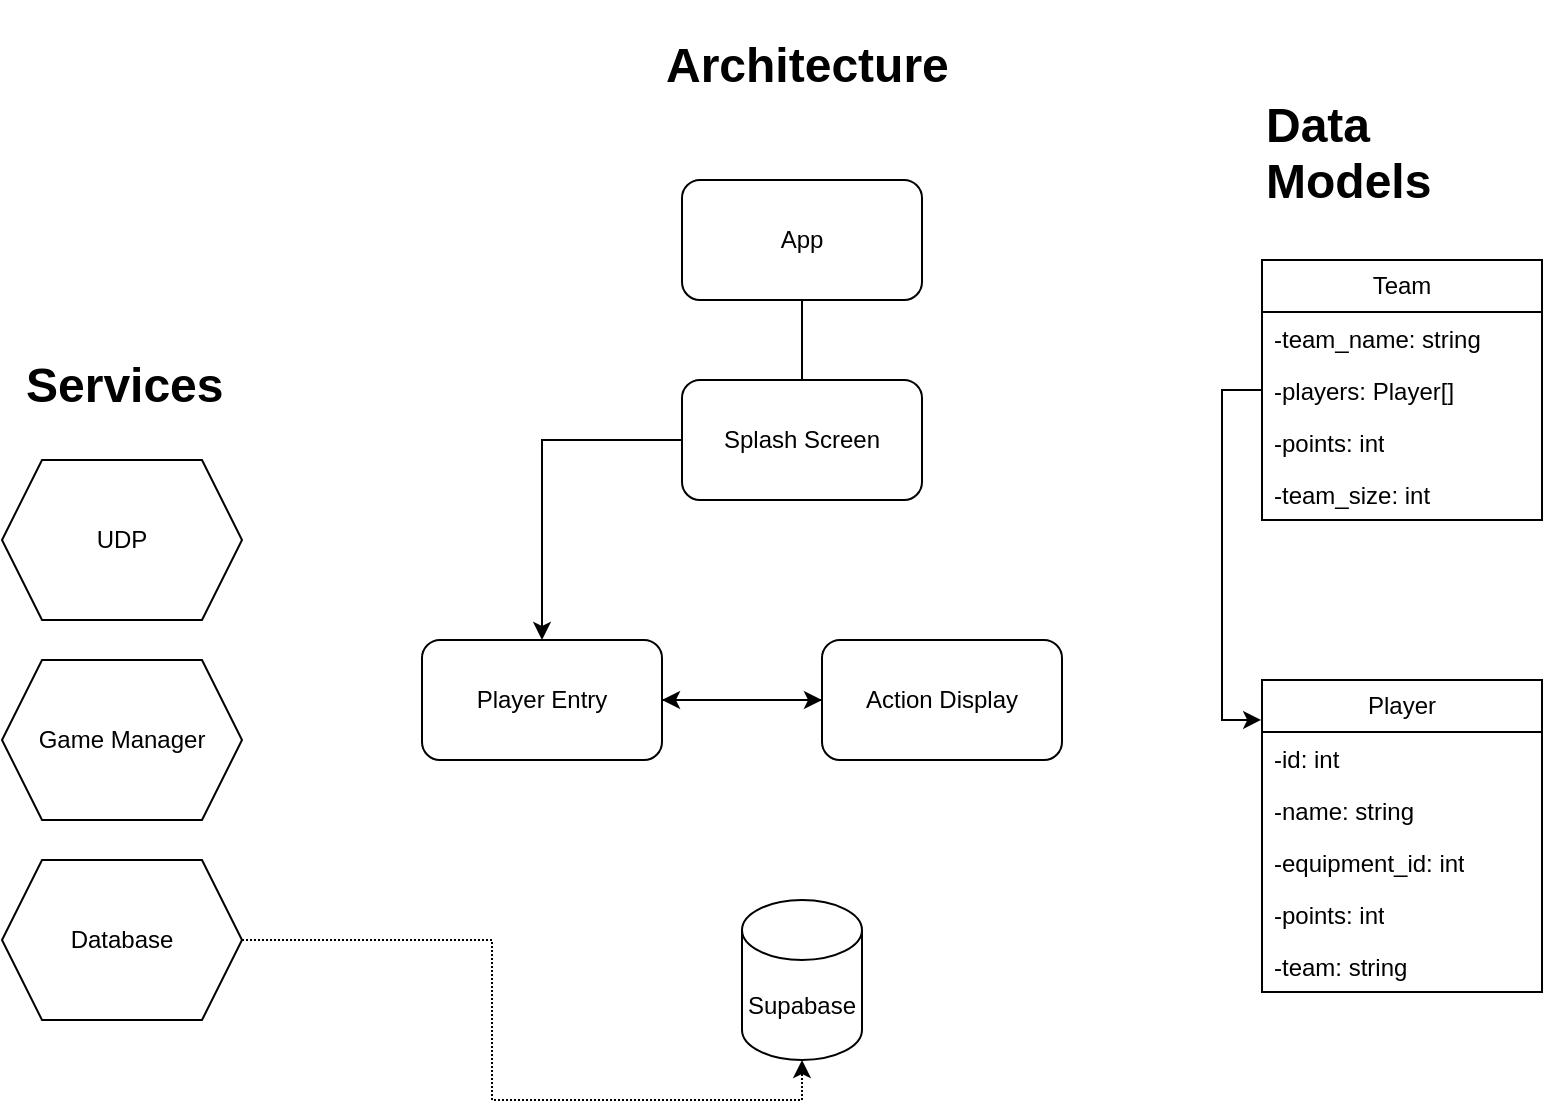 <mxfile version="24.2.7" type="github">
  <diagram name="Page-1" id="pa5e8LGYVjwd6vd9j4Zn">
    <mxGraphModel dx="1368" dy="807" grid="1" gridSize="10" guides="1" tooltips="1" connect="1" arrows="1" fold="1" page="1" pageScale="1" pageWidth="850" pageHeight="1100" math="0" shadow="0">
      <root>
        <object label="" asdf="" id="0">
          <mxCell />
        </object>
        <mxCell id="1" parent="0" />
        <mxCell id="VOZ-egtYjg_h0SMjVR0y-3" style="edgeStyle=orthogonalEdgeStyle;rounded=0;orthogonalLoop=1;jettySize=auto;html=1;" edge="1" parent="1" source="VOZ-egtYjg_h0SMjVR0y-1">
          <mxGeometry relative="1" as="geometry">
            <mxPoint x="410" y="300" as="targetPoint" />
          </mxGeometry>
        </mxCell>
        <mxCell id="VOZ-egtYjg_h0SMjVR0y-1" value="App" style="rounded=1;whiteSpace=wrap;html=1;" vertex="1" parent="1">
          <mxGeometry x="350" y="170" width="120" height="60" as="geometry" />
        </mxCell>
        <mxCell id="VOZ-egtYjg_h0SMjVR0y-6" style="edgeStyle=orthogonalEdgeStyle;rounded=0;orthogonalLoop=1;jettySize=auto;html=1;" edge="1" parent="1" source="VOZ-egtYjg_h0SMjVR0y-4" target="VOZ-egtYjg_h0SMjVR0y-7">
          <mxGeometry relative="1" as="geometry">
            <mxPoint x="280" y="430" as="targetPoint" />
          </mxGeometry>
        </mxCell>
        <mxCell id="VOZ-egtYjg_h0SMjVR0y-4" value="Splash Screen" style="rounded=1;whiteSpace=wrap;html=1;" vertex="1" parent="1">
          <mxGeometry x="350" y="270" width="120" height="60" as="geometry" />
        </mxCell>
        <mxCell id="VOZ-egtYjg_h0SMjVR0y-9" value="" style="edgeStyle=orthogonalEdgeStyle;rounded=0;orthogonalLoop=1;jettySize=auto;html=1;" edge="1" parent="1" source="VOZ-egtYjg_h0SMjVR0y-7" target="VOZ-egtYjg_h0SMjVR0y-8">
          <mxGeometry relative="1" as="geometry" />
        </mxCell>
        <mxCell id="VOZ-egtYjg_h0SMjVR0y-7" value="Player Entry" style="rounded=1;whiteSpace=wrap;html=1;" vertex="1" parent="1">
          <mxGeometry x="220" y="400" width="120" height="60" as="geometry" />
        </mxCell>
        <mxCell id="VOZ-egtYjg_h0SMjVR0y-10" style="edgeStyle=orthogonalEdgeStyle;rounded=0;orthogonalLoop=1;jettySize=auto;html=1;entryX=1;entryY=0.5;entryDx=0;entryDy=0;" edge="1" parent="1" source="VOZ-egtYjg_h0SMjVR0y-8" target="VOZ-egtYjg_h0SMjVR0y-7">
          <mxGeometry relative="1" as="geometry" />
        </mxCell>
        <mxCell id="VOZ-egtYjg_h0SMjVR0y-8" value="Action Display" style="whiteSpace=wrap;html=1;rounded=1;" vertex="1" parent="1">
          <mxGeometry x="420" y="400" width="120" height="60" as="geometry" />
        </mxCell>
        <mxCell id="VOZ-egtYjg_h0SMjVR0y-11" value="Supabase" style="shape=cylinder3;whiteSpace=wrap;html=1;boundedLbl=1;backgroundOutline=1;size=15;" vertex="1" parent="1">
          <mxGeometry x="380" y="530" width="60" height="80" as="geometry" />
        </mxCell>
        <mxCell id="VOZ-egtYjg_h0SMjVR0y-12" value="UDP" style="shape=hexagon;perimeter=hexagonPerimeter2;whiteSpace=wrap;html=1;fixedSize=1;" vertex="1" parent="1">
          <mxGeometry x="10" y="310" width="120" height="80" as="geometry" />
        </mxCell>
        <mxCell id="VOZ-egtYjg_h0SMjVR0y-14" value="Game Manager" style="shape=hexagon;perimeter=hexagonPerimeter2;whiteSpace=wrap;html=1;fixedSize=1;" vertex="1" parent="1">
          <mxGeometry x="10" y="410" width="120" height="80" as="geometry" />
        </mxCell>
        <mxCell id="VOZ-egtYjg_h0SMjVR0y-15" value="Player" style="swimlane;fontStyle=0;childLayout=stackLayout;horizontal=1;startSize=26;fillColor=none;horizontalStack=0;resizeParent=1;resizeParentMax=0;resizeLast=0;collapsible=1;marginBottom=0;whiteSpace=wrap;html=1;swimlaneLine=1;" vertex="1" parent="1">
          <mxGeometry x="640" y="420" width="140" height="156" as="geometry" />
        </mxCell>
        <mxCell id="VOZ-egtYjg_h0SMjVR0y-16" value="-id: int" style="text;strokeColor=none;fillColor=none;align=left;verticalAlign=top;spacingLeft=4;spacingRight=4;overflow=hidden;rotatable=0;points=[[0,0.5],[1,0.5]];portConstraint=eastwest;whiteSpace=wrap;html=1;" vertex="1" parent="VOZ-egtYjg_h0SMjVR0y-15">
          <mxGeometry y="26" width="140" height="26" as="geometry" />
        </mxCell>
        <mxCell id="VOZ-egtYjg_h0SMjVR0y-17" value="-name: string" style="text;strokeColor=none;fillColor=none;align=left;verticalAlign=top;spacingLeft=4;spacingRight=4;overflow=hidden;rotatable=0;points=[[0,0.5],[1,0.5]];portConstraint=eastwest;whiteSpace=wrap;html=1;" vertex="1" parent="VOZ-egtYjg_h0SMjVR0y-15">
          <mxGeometry y="52" width="140" height="26" as="geometry" />
        </mxCell>
        <mxCell id="VOZ-egtYjg_h0SMjVR0y-18" value="-equipment_id: int" style="text;strokeColor=none;fillColor=none;align=left;verticalAlign=top;spacingLeft=4;spacingRight=4;overflow=hidden;rotatable=0;points=[[0,0.5],[1,0.5]];portConstraint=eastwest;whiteSpace=wrap;html=1;" vertex="1" parent="VOZ-egtYjg_h0SMjVR0y-15">
          <mxGeometry y="78" width="140" height="26" as="geometry" />
        </mxCell>
        <mxCell id="VOZ-egtYjg_h0SMjVR0y-28" value="-points: int" style="text;strokeColor=none;fillColor=none;align=left;verticalAlign=top;spacingLeft=4;spacingRight=4;overflow=hidden;rotatable=0;points=[[0,0.5],[1,0.5]];portConstraint=eastwest;whiteSpace=wrap;html=1;" vertex="1" parent="VOZ-egtYjg_h0SMjVR0y-15">
          <mxGeometry y="104" width="140" height="26" as="geometry" />
        </mxCell>
        <mxCell id="VOZ-egtYjg_h0SMjVR0y-30" value="-team: string" style="text;strokeColor=none;fillColor=none;align=left;verticalAlign=top;spacingLeft=4;spacingRight=4;overflow=hidden;rotatable=0;points=[[0,0.5],[1,0.5]];portConstraint=eastwest;whiteSpace=wrap;html=1;" vertex="1" parent="VOZ-egtYjg_h0SMjVR0y-15">
          <mxGeometry y="130" width="140" height="26" as="geometry" />
        </mxCell>
        <mxCell id="VOZ-egtYjg_h0SMjVR0y-31" value="Team" style="swimlane;fontStyle=0;childLayout=stackLayout;horizontal=1;startSize=26;fillColor=none;horizontalStack=0;resizeParent=1;resizeParentMax=0;resizeLast=0;collapsible=1;marginBottom=0;whiteSpace=wrap;html=1;" vertex="1" parent="1">
          <mxGeometry x="640" y="210" width="140" height="130" as="geometry" />
        </mxCell>
        <mxCell id="VOZ-egtYjg_h0SMjVR0y-32" value="-team_name: string" style="text;strokeColor=none;fillColor=none;align=left;verticalAlign=top;spacingLeft=4;spacingRight=4;overflow=hidden;rotatable=0;points=[[0,0.5],[1,0.5]];portConstraint=eastwest;whiteSpace=wrap;html=1;" vertex="1" parent="VOZ-egtYjg_h0SMjVR0y-31">
          <mxGeometry y="26" width="140" height="26" as="geometry" />
        </mxCell>
        <mxCell id="VOZ-egtYjg_h0SMjVR0y-33" value="-players: Player[]" style="text;strokeColor=none;fillColor=none;align=left;verticalAlign=top;spacingLeft=4;spacingRight=4;overflow=hidden;rotatable=0;points=[[0,0.5],[1,0.5]];portConstraint=eastwest;whiteSpace=wrap;html=1;" vertex="1" parent="VOZ-egtYjg_h0SMjVR0y-31">
          <mxGeometry y="52" width="140" height="26" as="geometry" />
        </mxCell>
        <mxCell id="VOZ-egtYjg_h0SMjVR0y-34" value="-points: int" style="text;strokeColor=none;fillColor=none;align=left;verticalAlign=top;spacingLeft=4;spacingRight=4;overflow=hidden;rotatable=0;points=[[0,0.5],[1,0.5]];portConstraint=eastwest;whiteSpace=wrap;html=1;" vertex="1" parent="VOZ-egtYjg_h0SMjVR0y-31">
          <mxGeometry y="78" width="140" height="26" as="geometry" />
        </mxCell>
        <mxCell id="VOZ-egtYjg_h0SMjVR0y-35" value="-team_size: int" style="text;strokeColor=none;fillColor=none;align=left;verticalAlign=top;spacingLeft=4;spacingRight=4;overflow=hidden;rotatable=0;points=[[0,0.5],[1,0.5]];portConstraint=eastwest;whiteSpace=wrap;html=1;" vertex="1" parent="VOZ-egtYjg_h0SMjVR0y-31">
          <mxGeometry y="104" width="140" height="26" as="geometry" />
        </mxCell>
        <mxCell id="VOZ-egtYjg_h0SMjVR0y-36" style="edgeStyle=orthogonalEdgeStyle;rounded=0;orthogonalLoop=1;jettySize=auto;html=1;exitX=0;exitY=0.5;exitDx=0;exitDy=0;entryX=-0.003;entryY=0.128;entryDx=0;entryDy=0;entryPerimeter=0;" edge="1" parent="1" source="VOZ-egtYjg_h0SMjVR0y-33" target="VOZ-egtYjg_h0SMjVR0y-15">
          <mxGeometry relative="1" as="geometry" />
        </mxCell>
        <mxCell id="VOZ-egtYjg_h0SMjVR0y-38" value="&lt;h1&gt;Services&lt;br&gt;&lt;/h1&gt;" style="text;html=1;whiteSpace=wrap;overflow=hidden;rounded=0;verticalAlign=middle;" vertex="1" parent="1">
          <mxGeometry x="20" y="240" width="140" height="60" as="geometry" />
        </mxCell>
        <mxCell id="VOZ-egtYjg_h0SMjVR0y-39" value="&lt;h1&gt;Data Models&lt;br&gt;&lt;/h1&gt;" style="text;html=1;whiteSpace=wrap;overflow=hidden;rounded=0;verticalAlign=middle;" vertex="1" parent="1">
          <mxGeometry x="640" y="110" width="140" height="90" as="geometry" />
        </mxCell>
        <mxCell id="VOZ-egtYjg_h0SMjVR0y-40" value="&lt;h1&gt;Architecture&lt;br&gt;&lt;/h1&gt;" style="text;html=1;whiteSpace=wrap;overflow=hidden;rounded=0;verticalAlign=middle;" vertex="1" parent="1">
          <mxGeometry x="340" y="80" width="160" height="60" as="geometry" />
        </mxCell>
        <mxCell id="VOZ-egtYjg_h0SMjVR0y-41" value="Database" style="shape=hexagon;perimeter=hexagonPerimeter2;whiteSpace=wrap;html=1;fixedSize=1;" vertex="1" parent="1">
          <mxGeometry x="10" y="510" width="120" height="80" as="geometry" />
        </mxCell>
        <mxCell id="VOZ-egtYjg_h0SMjVR0y-43" style="edgeStyle=orthogonalEdgeStyle;rounded=0;orthogonalLoop=1;jettySize=auto;html=1;exitX=1;exitY=0.5;exitDx=0;exitDy=0;entryX=0.5;entryY=1;entryDx=0;entryDy=0;entryPerimeter=0;dashed=1;dashPattern=1 1;" edge="1" parent="1" source="VOZ-egtYjg_h0SMjVR0y-41" target="VOZ-egtYjg_h0SMjVR0y-11">
          <mxGeometry relative="1" as="geometry" />
        </mxCell>
      </root>
    </mxGraphModel>
  </diagram>
</mxfile>

